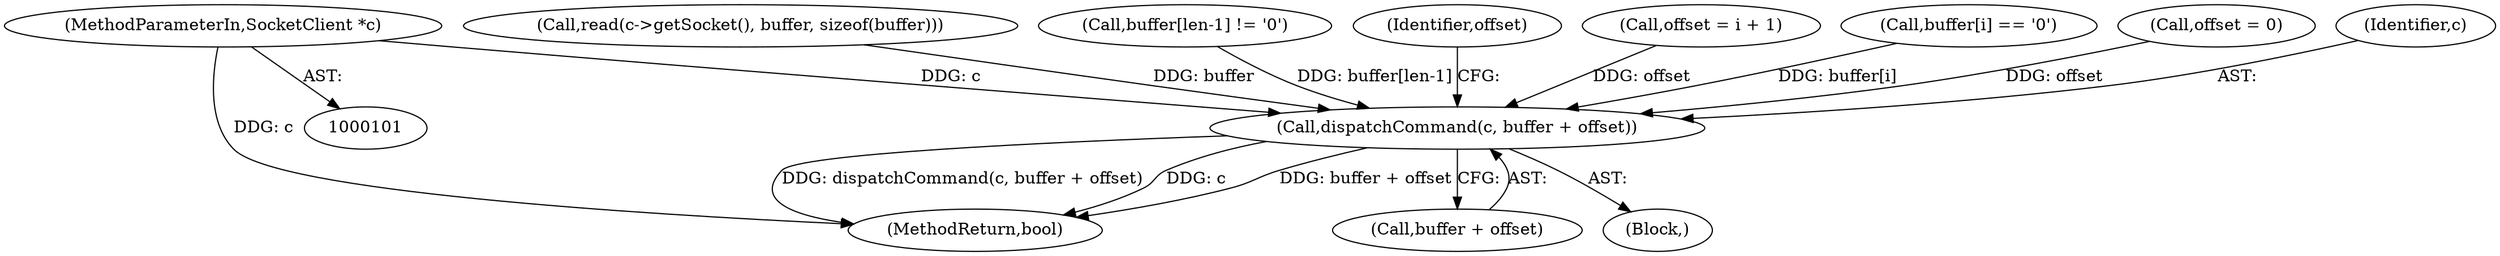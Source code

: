 digraph "0_Android_771ab014c24a682b32990da08e87e2f0ab765bd2_0@pointer" {
"1000102" [label="(MethodParameterIn,SocketClient *c)"];
"1000186" [label="(Call,dispatchCommand(c, buffer + offset))"];
"1000186" [label="(Call,dispatchCommand(c, buffer + offset))"];
"1000109" [label="(Call,read(c->getSocket(), buffer, sizeof(buffer)))"];
"1000134" [label="(Call,buffer[len-1] != '\0')"];
"1000192" [label="(Identifier,offset)"];
"1000102" [label="(MethodParameterIn,SocketClient *c)"];
"1000191" [label="(Call,offset = i + 1)"];
"1000172" [label="(Call,buffer[i] == '\0')"];
"1000201" [label="(MethodReturn,bool)"];
"1000188" [label="(Call,buffer + offset)"];
"1000157" [label="(Call,offset = 0)"];
"1000187" [label="(Identifier,c)"];
"1000185" [label="(Block,)"];
"1000102" -> "1000101"  [label="AST: "];
"1000102" -> "1000201"  [label="DDG: c"];
"1000102" -> "1000186"  [label="DDG: c"];
"1000186" -> "1000185"  [label="AST: "];
"1000186" -> "1000188"  [label="CFG: "];
"1000187" -> "1000186"  [label="AST: "];
"1000188" -> "1000186"  [label="AST: "];
"1000192" -> "1000186"  [label="CFG: "];
"1000186" -> "1000201"  [label="DDG: buffer + offset"];
"1000186" -> "1000201"  [label="DDG: dispatchCommand(c, buffer + offset)"];
"1000186" -> "1000201"  [label="DDG: c"];
"1000109" -> "1000186"  [label="DDG: buffer"];
"1000134" -> "1000186"  [label="DDG: buffer[len-1]"];
"1000172" -> "1000186"  [label="DDG: buffer[i]"];
"1000157" -> "1000186"  [label="DDG: offset"];
"1000191" -> "1000186"  [label="DDG: offset"];
}
